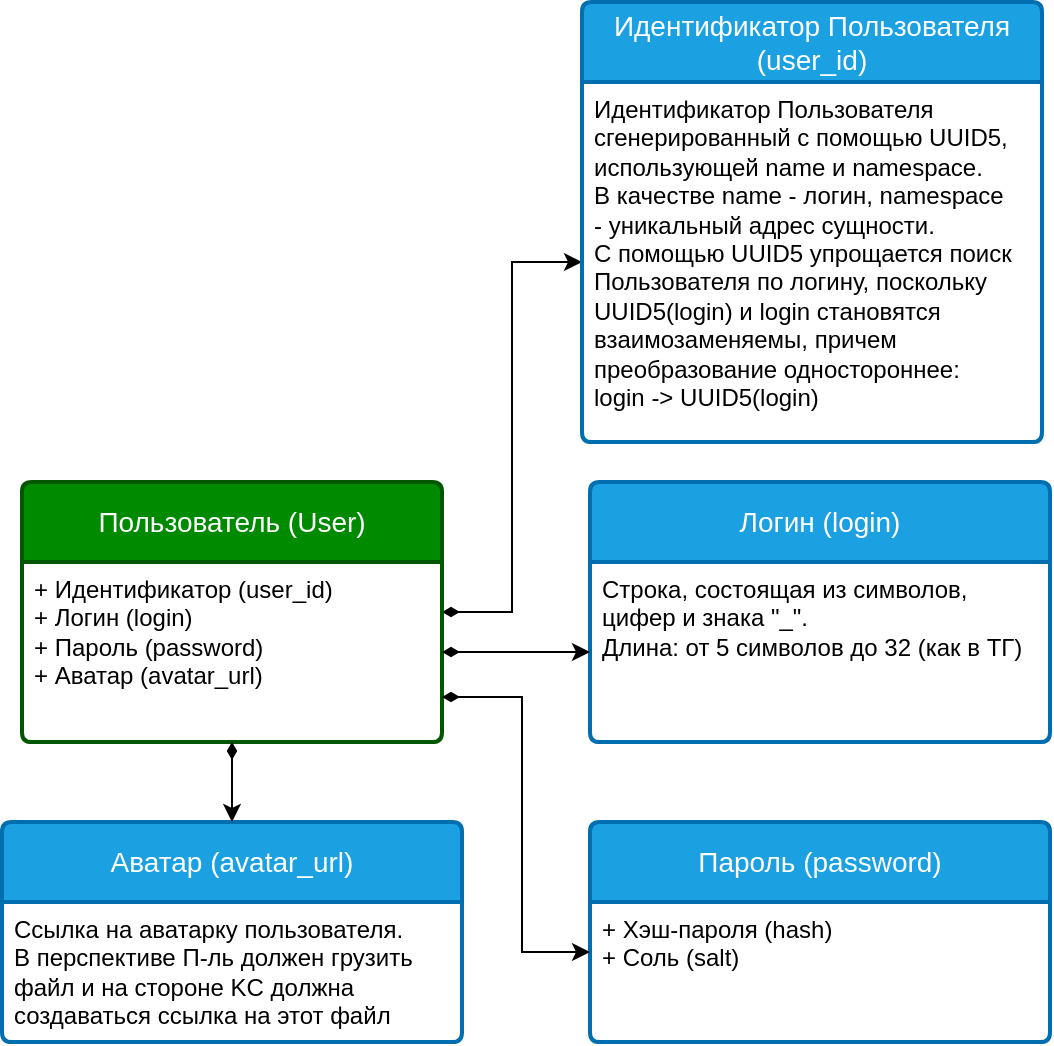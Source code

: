 <mxfile version="22.1.15" type="device">
  <diagram name="Страница — 1" id="jalvZomBwcD69yPN_kqk">
    <mxGraphModel dx="1258" dy="697" grid="1" gridSize="10" guides="1" tooltips="1" connect="1" arrows="1" fold="1" page="1" pageScale="1" pageWidth="827" pageHeight="1169" math="0" shadow="0">
      <root>
        <mxCell id="0" />
        <mxCell id="1" parent="0" />
        <mxCell id="CyBXBGic2hE4jjvCa_F8-43" style="edgeStyle=orthogonalEdgeStyle;rounded=0;orthogonalLoop=1;jettySize=auto;html=1;exitX=1;exitY=0.5;exitDx=0;exitDy=0;entryX=0;entryY=0.5;entryDx=0;entryDy=0;startArrow=diamondThin;startFill=1;" edge="1" parent="1" source="CyBXBGic2hE4jjvCa_F8-27" target="CyBXBGic2hE4jjvCa_F8-41">
          <mxGeometry relative="1" as="geometry" />
        </mxCell>
        <mxCell id="CyBXBGic2hE4jjvCa_F8-27" value="Пользователь (User)" style="swimlane;childLayout=stackLayout;horizontal=1;startSize=40;horizontalStack=0;rounded=1;fontSize=14;fontStyle=0;strokeWidth=2;resizeParent=0;resizeLast=1;shadow=0;dashed=0;align=center;arcSize=4;whiteSpace=wrap;html=1;fillColor=#008a00;fontColor=#ffffff;strokeColor=#005700;" vertex="1" parent="1">
          <mxGeometry x="130" y="260" width="210" height="130" as="geometry" />
        </mxCell>
        <mxCell id="CyBXBGic2hE4jjvCa_F8-28" value="+ Идентификатор (user_id)&lt;br&gt;+ Логин (login)&lt;br&gt;+ Пароль (password)&lt;br&gt;+ Аватар (avatar_url)" style="align=left;strokeColor=none;fillColor=none;spacingLeft=4;fontSize=12;verticalAlign=top;resizable=0;rotatable=0;part=1;html=1;" vertex="1" parent="CyBXBGic2hE4jjvCa_F8-27">
          <mxGeometry y="40" width="210" height="90" as="geometry" />
        </mxCell>
        <mxCell id="CyBXBGic2hE4jjvCa_F8-36" value="Пароль (password)" style="swimlane;childLayout=stackLayout;horizontal=1;startSize=40;horizontalStack=0;rounded=1;fontSize=14;fontStyle=0;strokeWidth=2;resizeParent=0;resizeLast=1;shadow=0;dashed=0;align=center;arcSize=4;whiteSpace=wrap;html=1;fillColor=#1ba1e2;fontColor=#ffffff;strokeColor=#006EAF;" vertex="1" parent="1">
          <mxGeometry x="414" y="430" width="230" height="110" as="geometry" />
        </mxCell>
        <mxCell id="CyBXBGic2hE4jjvCa_F8-37" value="+ Хэш-пароля (hash)&lt;br&gt;+ Соль (salt)" style="align=left;strokeColor=none;fillColor=none;spacingLeft=4;fontSize=12;verticalAlign=top;resizable=0;rotatable=0;part=1;html=1;" vertex="1" parent="CyBXBGic2hE4jjvCa_F8-36">
          <mxGeometry y="40" width="230" height="70" as="geometry" />
        </mxCell>
        <mxCell id="CyBXBGic2hE4jjvCa_F8-39" value="" style="edgeStyle=orthogonalEdgeStyle;rounded=0;orthogonalLoop=1;jettySize=auto;html=1;startArrow=diamondThin;startFill=1;strokeWidth=1;exitX=1;exitY=0.75;exitDx=0;exitDy=0;" edge="1" parent="1" source="CyBXBGic2hE4jjvCa_F8-28" target="CyBXBGic2hE4jjvCa_F8-37">
          <mxGeometry relative="1" as="geometry">
            <Array as="points">
              <mxPoint x="380" y="367" />
              <mxPoint x="380" y="495" />
            </Array>
          </mxGeometry>
        </mxCell>
        <mxCell id="CyBXBGic2hE4jjvCa_F8-40" value="Идентификатор Пользователя&lt;br&gt;(user_id)" style="swimlane;childLayout=stackLayout;horizontal=1;startSize=40;horizontalStack=0;rounded=1;fontSize=14;fontStyle=0;strokeWidth=2;resizeParent=0;resizeLast=1;shadow=0;dashed=0;align=center;arcSize=4;whiteSpace=wrap;html=1;fillColor=#1ba1e2;fontColor=#ffffff;strokeColor=#006EAF;" vertex="1" parent="1">
          <mxGeometry x="410" y="20" width="230" height="220" as="geometry" />
        </mxCell>
        <mxCell id="CyBXBGic2hE4jjvCa_F8-41" value="Идентификатор Пользователя&lt;br&gt;сгенерированный с помощью UUID5,&lt;br&gt;использующей name и namespace.&lt;br&gt;В качестве name - логин, namespace&lt;br&gt;- уникальный адрес сущности.&lt;br&gt;С помощью UUID5 упрощается поиск&lt;br&gt;Пользователя по логину, поскольку&lt;br&gt;UUID5(login) и login становятся&lt;br&gt;взаимозаменяемы, причем &lt;br&gt;преобразование&amp;nbsp;одностороннее:&lt;br&gt;login -&amp;gt; UUID5(login)" style="align=left;strokeColor=none;fillColor=none;spacingLeft=4;fontSize=12;verticalAlign=top;resizable=0;rotatable=0;part=1;html=1;" vertex="1" parent="CyBXBGic2hE4jjvCa_F8-40">
          <mxGeometry y="40" width="230" height="180" as="geometry" />
        </mxCell>
        <mxCell id="CyBXBGic2hE4jjvCa_F8-44" value="Логин (login)" style="swimlane;childLayout=stackLayout;horizontal=1;startSize=40;horizontalStack=0;rounded=1;fontSize=14;fontStyle=0;strokeWidth=2;resizeParent=0;resizeLast=1;shadow=0;dashed=0;align=center;arcSize=4;whiteSpace=wrap;html=1;fillColor=#1ba1e2;fontColor=#ffffff;strokeColor=#006EAF;" vertex="1" parent="1">
          <mxGeometry x="414" y="260" width="230" height="130" as="geometry" />
        </mxCell>
        <mxCell id="CyBXBGic2hE4jjvCa_F8-45" value="Строка, состоящая из символов,&amp;nbsp;&lt;br&gt;цифер и знака &quot;_&quot;.&lt;br&gt;Длина: от 5 символов до 32 (как в ТГ)" style="align=left;strokeColor=none;fillColor=none;spacingLeft=4;fontSize=12;verticalAlign=top;resizable=0;rotatable=0;part=1;html=1;" vertex="1" parent="CyBXBGic2hE4jjvCa_F8-44">
          <mxGeometry y="40" width="230" height="90" as="geometry" />
        </mxCell>
        <mxCell id="CyBXBGic2hE4jjvCa_F8-47" style="edgeStyle=orthogonalEdgeStyle;rounded=0;orthogonalLoop=1;jettySize=auto;html=1;startArrow=diamondThin;startFill=1;" edge="1" parent="1" source="CyBXBGic2hE4jjvCa_F8-28" target="CyBXBGic2hE4jjvCa_F8-45">
          <mxGeometry relative="1" as="geometry" />
        </mxCell>
        <mxCell id="CyBXBGic2hE4jjvCa_F8-48" value="Аватар (avatar_url)" style="swimlane;childLayout=stackLayout;horizontal=1;startSize=40;horizontalStack=0;rounded=1;fontSize=14;fontStyle=0;strokeWidth=2;resizeParent=0;resizeLast=1;shadow=0;dashed=0;align=center;arcSize=4;whiteSpace=wrap;html=1;fillColor=#1ba1e2;fontColor=#ffffff;strokeColor=#006EAF;" vertex="1" parent="1">
          <mxGeometry x="120" y="430" width="230" height="110" as="geometry" />
        </mxCell>
        <mxCell id="CyBXBGic2hE4jjvCa_F8-49" value="Ссылка на аватарку пользователя.&lt;br&gt;В перспективе П-ль должен грузить&amp;nbsp;&lt;br&gt;файл и на стороне KC должна&lt;br&gt;создаваться ссылка на этот файл" style="align=left;strokeColor=none;fillColor=none;spacingLeft=4;fontSize=12;verticalAlign=top;resizable=0;rotatable=0;part=1;html=1;" vertex="1" parent="CyBXBGic2hE4jjvCa_F8-48">
          <mxGeometry y="40" width="230" height="70" as="geometry" />
        </mxCell>
        <mxCell id="CyBXBGic2hE4jjvCa_F8-52" style="edgeStyle=orthogonalEdgeStyle;rounded=0;orthogonalLoop=1;jettySize=auto;html=1;startArrow=diamondThin;startFill=1;" edge="1" parent="1" source="CyBXBGic2hE4jjvCa_F8-28" target="CyBXBGic2hE4jjvCa_F8-48">
          <mxGeometry relative="1" as="geometry" />
        </mxCell>
      </root>
    </mxGraphModel>
  </diagram>
</mxfile>
